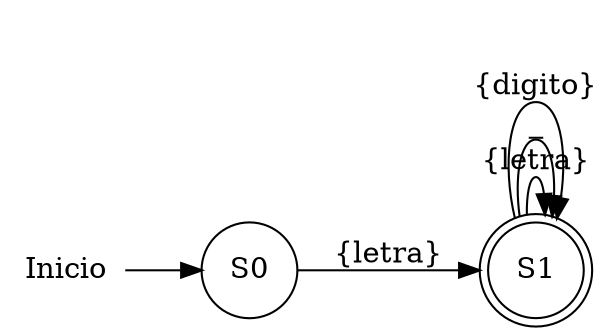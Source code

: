 digraph G {rankdir = LR;node [shape=circle];inicio [shape=plaintext label="Inicio"];inicio -> S0;S0 -> S1 [label="{letra}"];S1 [peripheries=2];S1 -> S1 [label="{letra}"];S1 -> S1 [label="_"];S1 -> S1 [label="{digito}"];}
